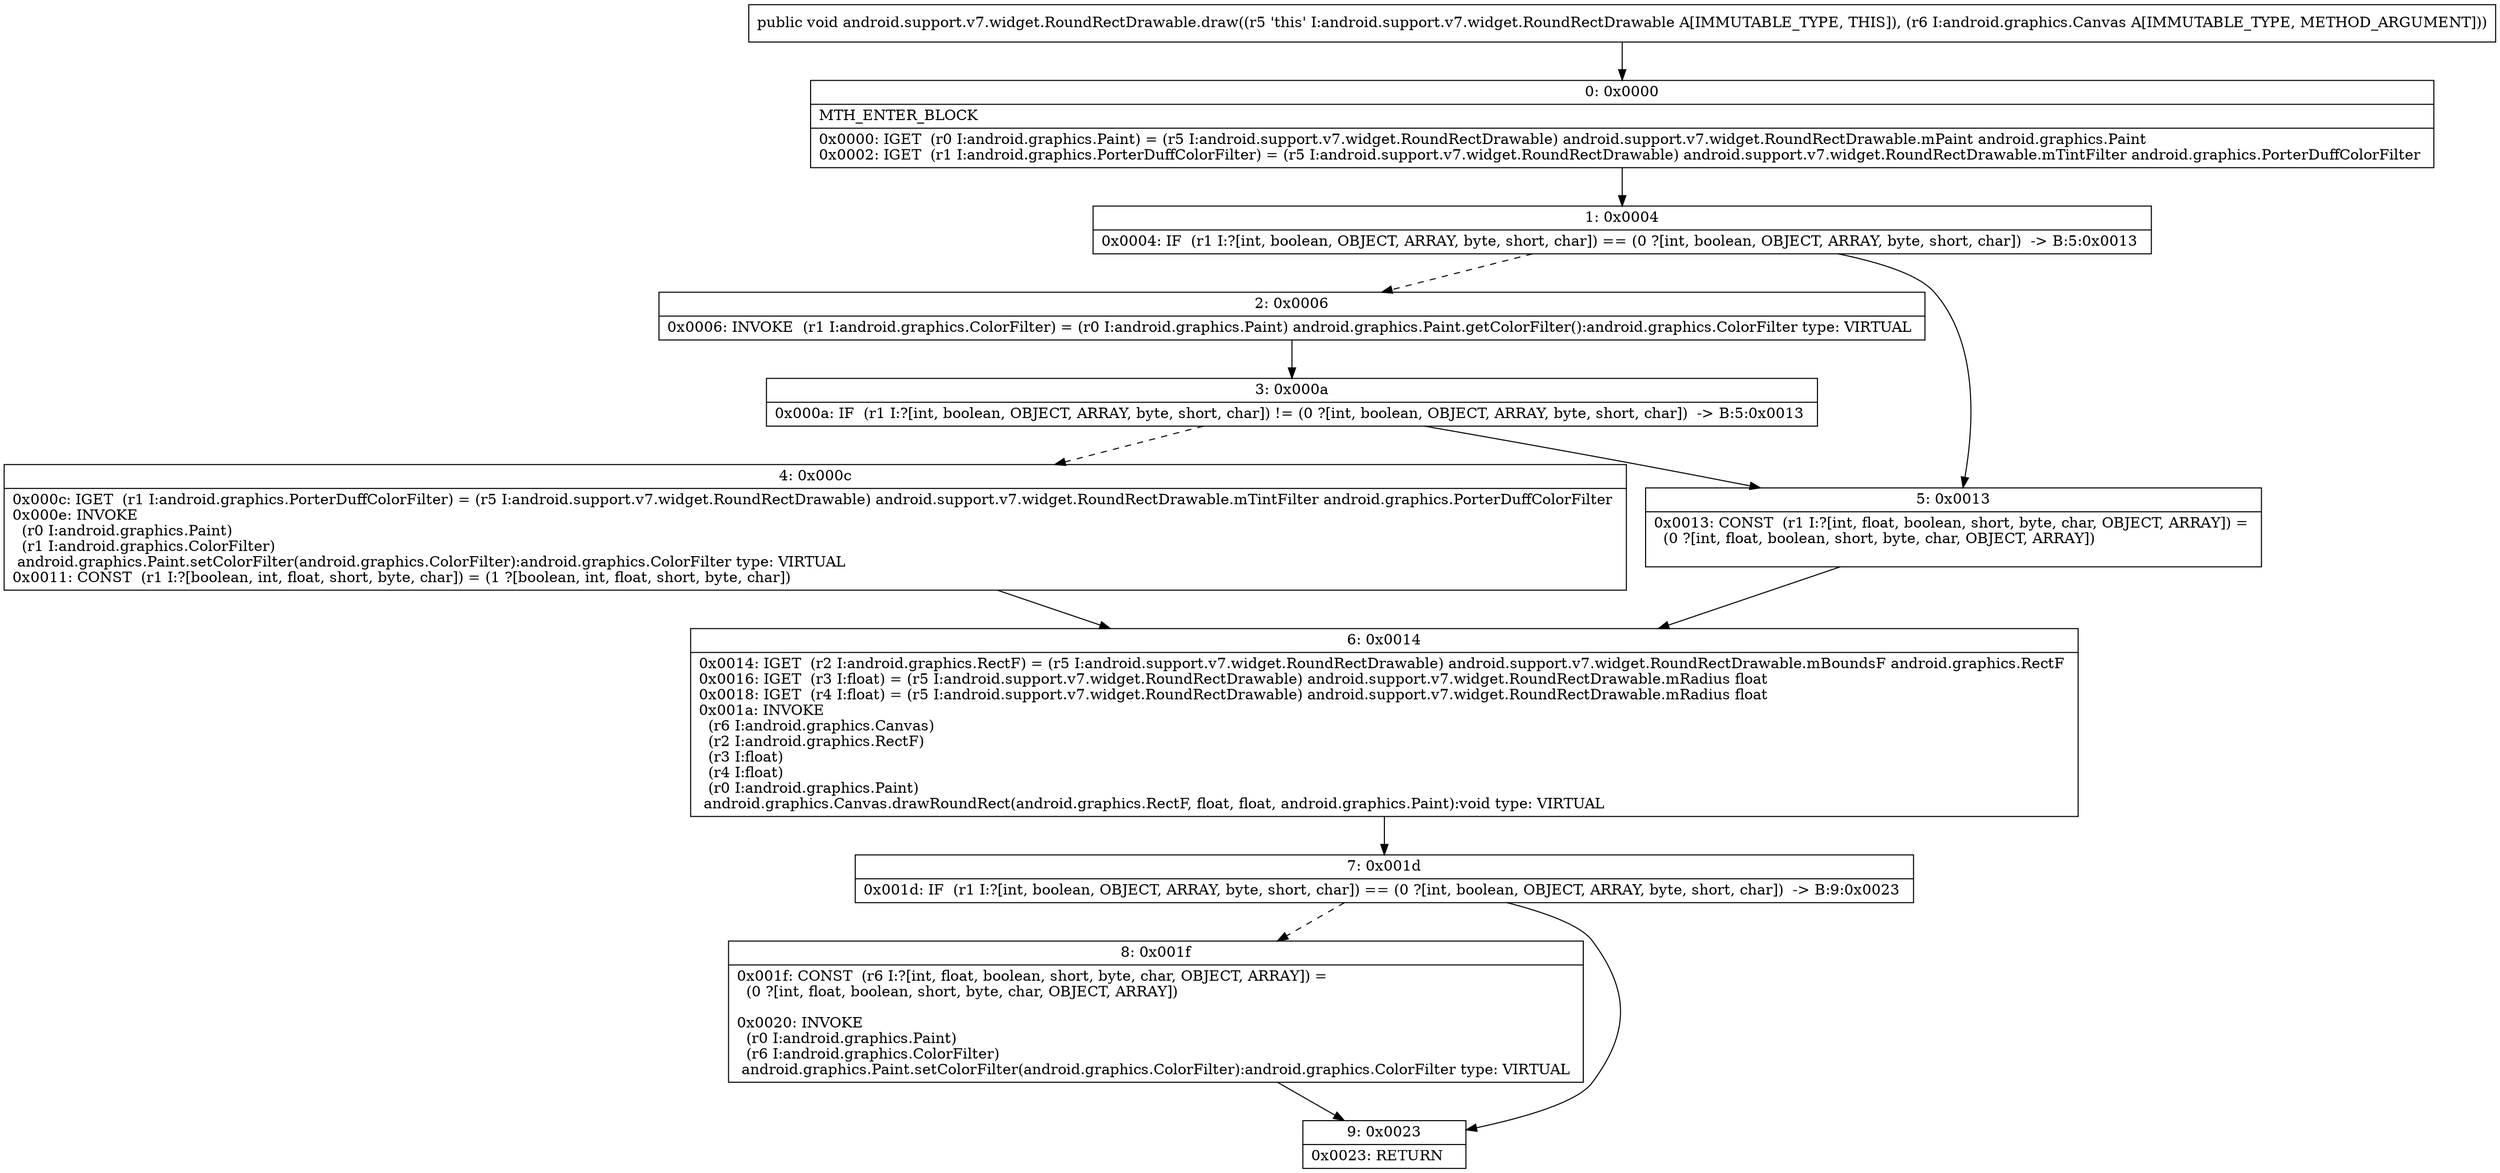 digraph "CFG forandroid.support.v7.widget.RoundRectDrawable.draw(Landroid\/graphics\/Canvas;)V" {
Node_0 [shape=record,label="{0\:\ 0x0000|MTH_ENTER_BLOCK\l|0x0000: IGET  (r0 I:android.graphics.Paint) = (r5 I:android.support.v7.widget.RoundRectDrawable) android.support.v7.widget.RoundRectDrawable.mPaint android.graphics.Paint \l0x0002: IGET  (r1 I:android.graphics.PorterDuffColorFilter) = (r5 I:android.support.v7.widget.RoundRectDrawable) android.support.v7.widget.RoundRectDrawable.mTintFilter android.graphics.PorterDuffColorFilter \l}"];
Node_1 [shape=record,label="{1\:\ 0x0004|0x0004: IF  (r1 I:?[int, boolean, OBJECT, ARRAY, byte, short, char]) == (0 ?[int, boolean, OBJECT, ARRAY, byte, short, char])  \-\> B:5:0x0013 \l}"];
Node_2 [shape=record,label="{2\:\ 0x0006|0x0006: INVOKE  (r1 I:android.graphics.ColorFilter) = (r0 I:android.graphics.Paint) android.graphics.Paint.getColorFilter():android.graphics.ColorFilter type: VIRTUAL \l}"];
Node_3 [shape=record,label="{3\:\ 0x000a|0x000a: IF  (r1 I:?[int, boolean, OBJECT, ARRAY, byte, short, char]) != (0 ?[int, boolean, OBJECT, ARRAY, byte, short, char])  \-\> B:5:0x0013 \l}"];
Node_4 [shape=record,label="{4\:\ 0x000c|0x000c: IGET  (r1 I:android.graphics.PorterDuffColorFilter) = (r5 I:android.support.v7.widget.RoundRectDrawable) android.support.v7.widget.RoundRectDrawable.mTintFilter android.graphics.PorterDuffColorFilter \l0x000e: INVOKE  \l  (r0 I:android.graphics.Paint)\l  (r1 I:android.graphics.ColorFilter)\l android.graphics.Paint.setColorFilter(android.graphics.ColorFilter):android.graphics.ColorFilter type: VIRTUAL \l0x0011: CONST  (r1 I:?[boolean, int, float, short, byte, char]) = (1 ?[boolean, int, float, short, byte, char]) \l}"];
Node_5 [shape=record,label="{5\:\ 0x0013|0x0013: CONST  (r1 I:?[int, float, boolean, short, byte, char, OBJECT, ARRAY]) = \l  (0 ?[int, float, boolean, short, byte, char, OBJECT, ARRAY])\l \l}"];
Node_6 [shape=record,label="{6\:\ 0x0014|0x0014: IGET  (r2 I:android.graphics.RectF) = (r5 I:android.support.v7.widget.RoundRectDrawable) android.support.v7.widget.RoundRectDrawable.mBoundsF android.graphics.RectF \l0x0016: IGET  (r3 I:float) = (r5 I:android.support.v7.widget.RoundRectDrawable) android.support.v7.widget.RoundRectDrawable.mRadius float \l0x0018: IGET  (r4 I:float) = (r5 I:android.support.v7.widget.RoundRectDrawable) android.support.v7.widget.RoundRectDrawable.mRadius float \l0x001a: INVOKE  \l  (r6 I:android.graphics.Canvas)\l  (r2 I:android.graphics.RectF)\l  (r3 I:float)\l  (r4 I:float)\l  (r0 I:android.graphics.Paint)\l android.graphics.Canvas.drawRoundRect(android.graphics.RectF, float, float, android.graphics.Paint):void type: VIRTUAL \l}"];
Node_7 [shape=record,label="{7\:\ 0x001d|0x001d: IF  (r1 I:?[int, boolean, OBJECT, ARRAY, byte, short, char]) == (0 ?[int, boolean, OBJECT, ARRAY, byte, short, char])  \-\> B:9:0x0023 \l}"];
Node_8 [shape=record,label="{8\:\ 0x001f|0x001f: CONST  (r6 I:?[int, float, boolean, short, byte, char, OBJECT, ARRAY]) = \l  (0 ?[int, float, boolean, short, byte, char, OBJECT, ARRAY])\l \l0x0020: INVOKE  \l  (r0 I:android.graphics.Paint)\l  (r6 I:android.graphics.ColorFilter)\l android.graphics.Paint.setColorFilter(android.graphics.ColorFilter):android.graphics.ColorFilter type: VIRTUAL \l}"];
Node_9 [shape=record,label="{9\:\ 0x0023|0x0023: RETURN   \l}"];
MethodNode[shape=record,label="{public void android.support.v7.widget.RoundRectDrawable.draw((r5 'this' I:android.support.v7.widget.RoundRectDrawable A[IMMUTABLE_TYPE, THIS]), (r6 I:android.graphics.Canvas A[IMMUTABLE_TYPE, METHOD_ARGUMENT])) }"];
MethodNode -> Node_0;
Node_0 -> Node_1;
Node_1 -> Node_2[style=dashed];
Node_1 -> Node_5;
Node_2 -> Node_3;
Node_3 -> Node_4[style=dashed];
Node_3 -> Node_5;
Node_4 -> Node_6;
Node_5 -> Node_6;
Node_6 -> Node_7;
Node_7 -> Node_8[style=dashed];
Node_7 -> Node_9;
Node_8 -> Node_9;
}

